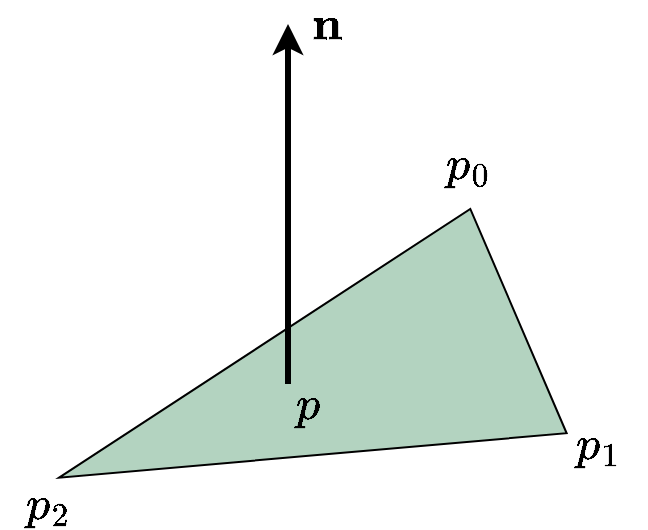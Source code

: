 <mxfile version="13.7.3" type="device"><diagram id="Kodc7E2blqeWxKFh-uMi" name="Page-1"><mxGraphModel dx="1106" dy="830" grid="1" gridSize="10" guides="1" tooltips="1" connect="1" arrows="1" fold="1" page="1" pageScale="1" pageWidth="850" pageHeight="1100" math="1" shadow="0"><root><mxCell id="0"/><mxCell id="1" parent="0"/><mxCell id="U4ocY2feFoQgg6UEYjnG-5" value="" style="verticalLabelPosition=bottom;verticalAlign=top;html=1;shape=mxgraph.basic.acute_triangle;dx=0.85;rotation=-5;flipH=0;flipV=0;fillColor=#B3D3C0;" vertex="1" parent="1"><mxGeometry x="280" y="250" width="254.76" height="115.94" as="geometry"/></mxCell><mxCell id="U4ocY2feFoQgg6UEYjnG-6" value="" style="endArrow=classic;html=1;strokeWidth=3;" edge="1" parent="1"><mxGeometry width="50" height="50" relative="1" as="geometry"><mxPoint x="400" y="330" as="sourcePoint"/><mxPoint x="400" y="150" as="targetPoint"/></mxGeometry></mxCell><mxCell id="U4ocY2feFoQgg6UEYjnG-7" value="`\mathbf{n}`" style="text;html=1;strokeColor=none;fillColor=none;align=center;verticalAlign=middle;whiteSpace=wrap;rounded=0;fontSize=20;fontStyle=1" vertex="1" parent="1"><mxGeometry x="400" y="140" width="40" height="20" as="geometry"/></mxCell><mxCell id="U4ocY2feFoQgg6UEYjnG-8" value="`p_0`" style="text;html=1;strokeColor=none;fillColor=none;align=center;verticalAlign=middle;whiteSpace=wrap;rounded=0;fontSize=20;fontStyle=1" vertex="1" parent="1"><mxGeometry x="470" y="210" width="40" height="20" as="geometry"/></mxCell><mxCell id="U4ocY2feFoQgg6UEYjnG-9" value="`p_1`" style="text;html=1;strokeColor=none;fillColor=none;align=center;verticalAlign=middle;whiteSpace=wrap;rounded=0;fontSize=20;fontStyle=1" vertex="1" parent="1"><mxGeometry x="534.76" y="350" width="40" height="20" as="geometry"/></mxCell><mxCell id="U4ocY2feFoQgg6UEYjnG-10" value="`p_2`" style="text;html=1;strokeColor=none;fillColor=none;align=center;verticalAlign=middle;whiteSpace=wrap;rounded=0;fontSize=20;fontStyle=1" vertex="1" parent="1"><mxGeometry x="260" y="380" width="40" height="20" as="geometry"/></mxCell><mxCell id="U4ocY2feFoQgg6UEYjnG-11" value="`p`" style="text;html=1;strokeColor=none;fillColor=none;align=center;verticalAlign=middle;whiteSpace=wrap;rounded=0;fontSize=20;fontStyle=1" vertex="1" parent="1"><mxGeometry x="390" y="330" width="40" height="20" as="geometry"/></mxCell></root></mxGraphModel></diagram></mxfile>